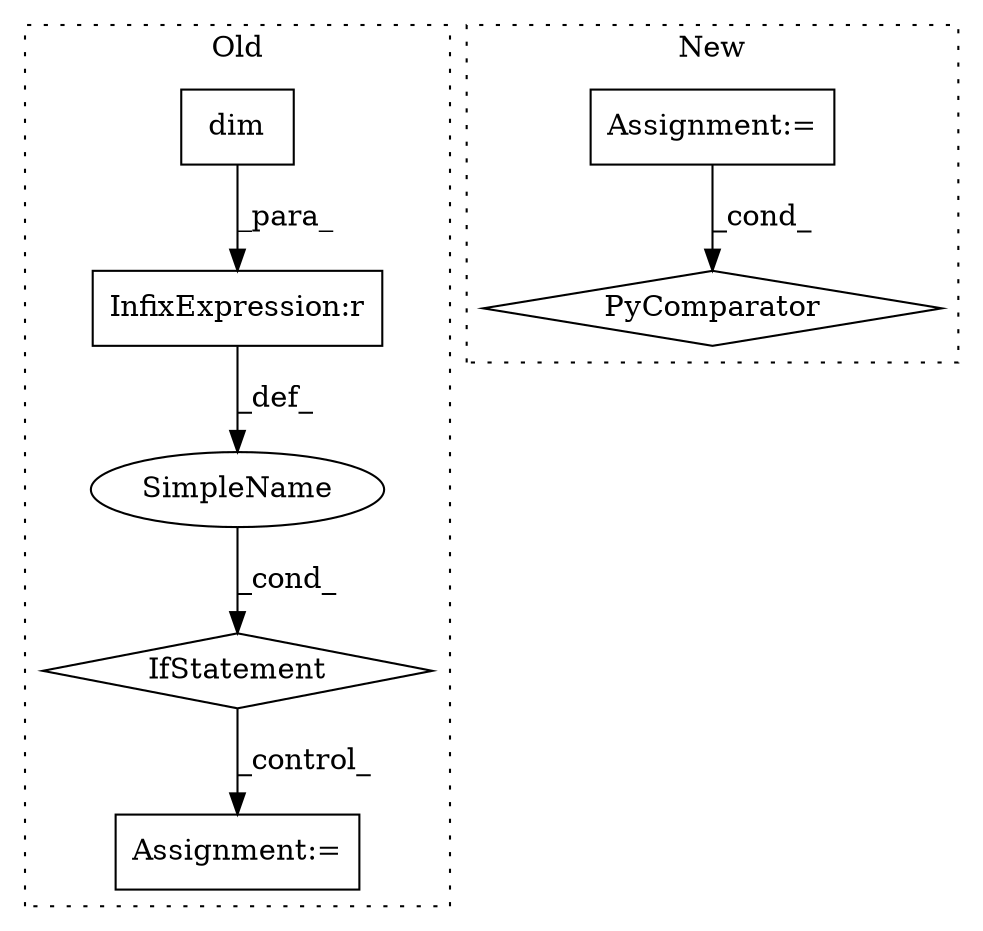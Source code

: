 digraph G {
subgraph cluster0 {
1 [label="dim" a="32" s="8314" l="5" shape="box"];
4 [label="IfStatement" a="25" s="8294,8324" l="4,2" shape="diamond"];
5 [label="Assignment:=" a="7" s="8498" l="1" shape="box"];
6 [label="SimpleName" a="42" s="" l="" shape="ellipse"];
7 [label="InfixExpression:r" a="27" s="8319" l="4" shape="box"];
label = "Old";
style="dotted";
}
subgraph cluster1 {
2 [label="PyComparator" a="113" s="8385" l="42" shape="diamond"];
3 [label="Assignment:=" a="7" s="8385" l="42" shape="box"];
label = "New";
style="dotted";
}
1 -> 7 [label="_para_"];
3 -> 2 [label="_cond_"];
4 -> 5 [label="_control_"];
6 -> 4 [label="_cond_"];
7 -> 6 [label="_def_"];
}